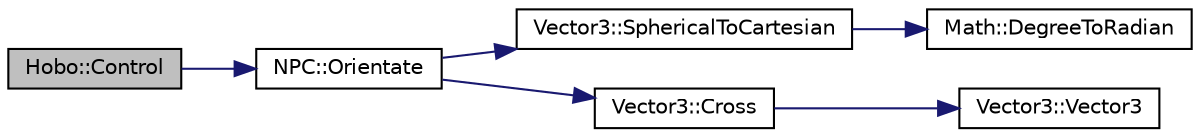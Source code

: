 digraph "Hobo::Control"
{
  bgcolor="transparent";
  edge [fontname="Helvetica",fontsize="10",labelfontname="Helvetica",labelfontsize="10"];
  node [fontname="Helvetica",fontsize="10",shape=record];
  rankdir="LR";
  Node1 [label="Hobo::Control",height=0.2,width=0.4,color="black", fillcolor="grey75", style="filled", fontcolor="black"];
  Node1 -> Node2 [color="midnightblue",fontsize="10",style="solid",fontname="Helvetica"];
  Node2 [label="NPC::Orientate",height=0.2,width=0.4,color="black",URL="$classNPC.html#a1dd6753d963d97c35971f223843fa20b",tooltip="Orientation. "];
  Node2 -> Node3 [color="midnightblue",fontsize="10",style="solid",fontname="Helvetica"];
  Node3 [label="Vector3::SphericalToCartesian",height=0.2,width=0.4,color="black",URL="$structVector3.html#ab3b1af4c82ca09bf8ce997c205e3cb10"];
  Node3 -> Node4 [color="midnightblue",fontsize="10",style="solid",fontname="Helvetica"];
  Node4 [label="Math::DegreeToRadian",height=0.2,width=0.4,color="black",URL="$namespaceMath.html#ac04b987cc6c574a059e68cb58f58c09a",tooltip="Converts from degrees to radians. "];
  Node2 -> Node5 [color="midnightblue",fontsize="10",style="solid",fontname="Helvetica"];
  Node5 [label="Vector3::Cross",height=0.2,width=0.4,color="black",URL="$structVector3.html#aa1cdc5357009b47fe585ddd61e263aad",tooltip="Cross product of 2 vectors. "];
  Node5 -> Node6 [color="midnightblue",fontsize="10",style="solid",fontname="Helvetica"];
  Node6 [label="Vector3::Vector3",height=0.2,width=0.4,color="black",URL="$structVector3.html#afa5e0c801fc2c8a820a54ea99302fe08",tooltip="Vector3 default constructor. "];
}

